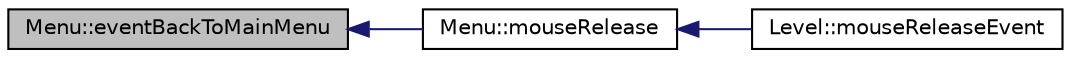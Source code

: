digraph G
{
  edge [fontname="Helvetica",fontsize="10",labelfontname="Helvetica",labelfontsize="10"];
  node [fontname="Helvetica",fontsize="10",shape=record];
  rankdir="LR";
  Node1 [label="Menu::eventBackToMainMenu",height=0.2,width=0.4,color="black", fillcolor="grey75", style="filled" fontcolor="black"];
  Node1 -> Node2 [dir="back",color="midnightblue",fontsize="10",style="solid",fontname="Helvetica"];
  Node2 [label="Menu::mouseRelease",height=0.2,width=0.4,color="black", fillcolor="white", style="filled",URL="$d8/ddb/classMenu.html#afff8308b1009e213e0e66a89368e0ed0"];
  Node2 -> Node3 [dir="back",color="midnightblue",fontsize="10",style="solid",fontname="Helvetica"];
  Node3 [label="Level::mouseReleaseEvent",height=0.2,width=0.4,color="black", fillcolor="white", style="filled",URL="$d2/d9d/classLevel.html#a77722ba24f938b7a0707f755e635a8f6"];
}
